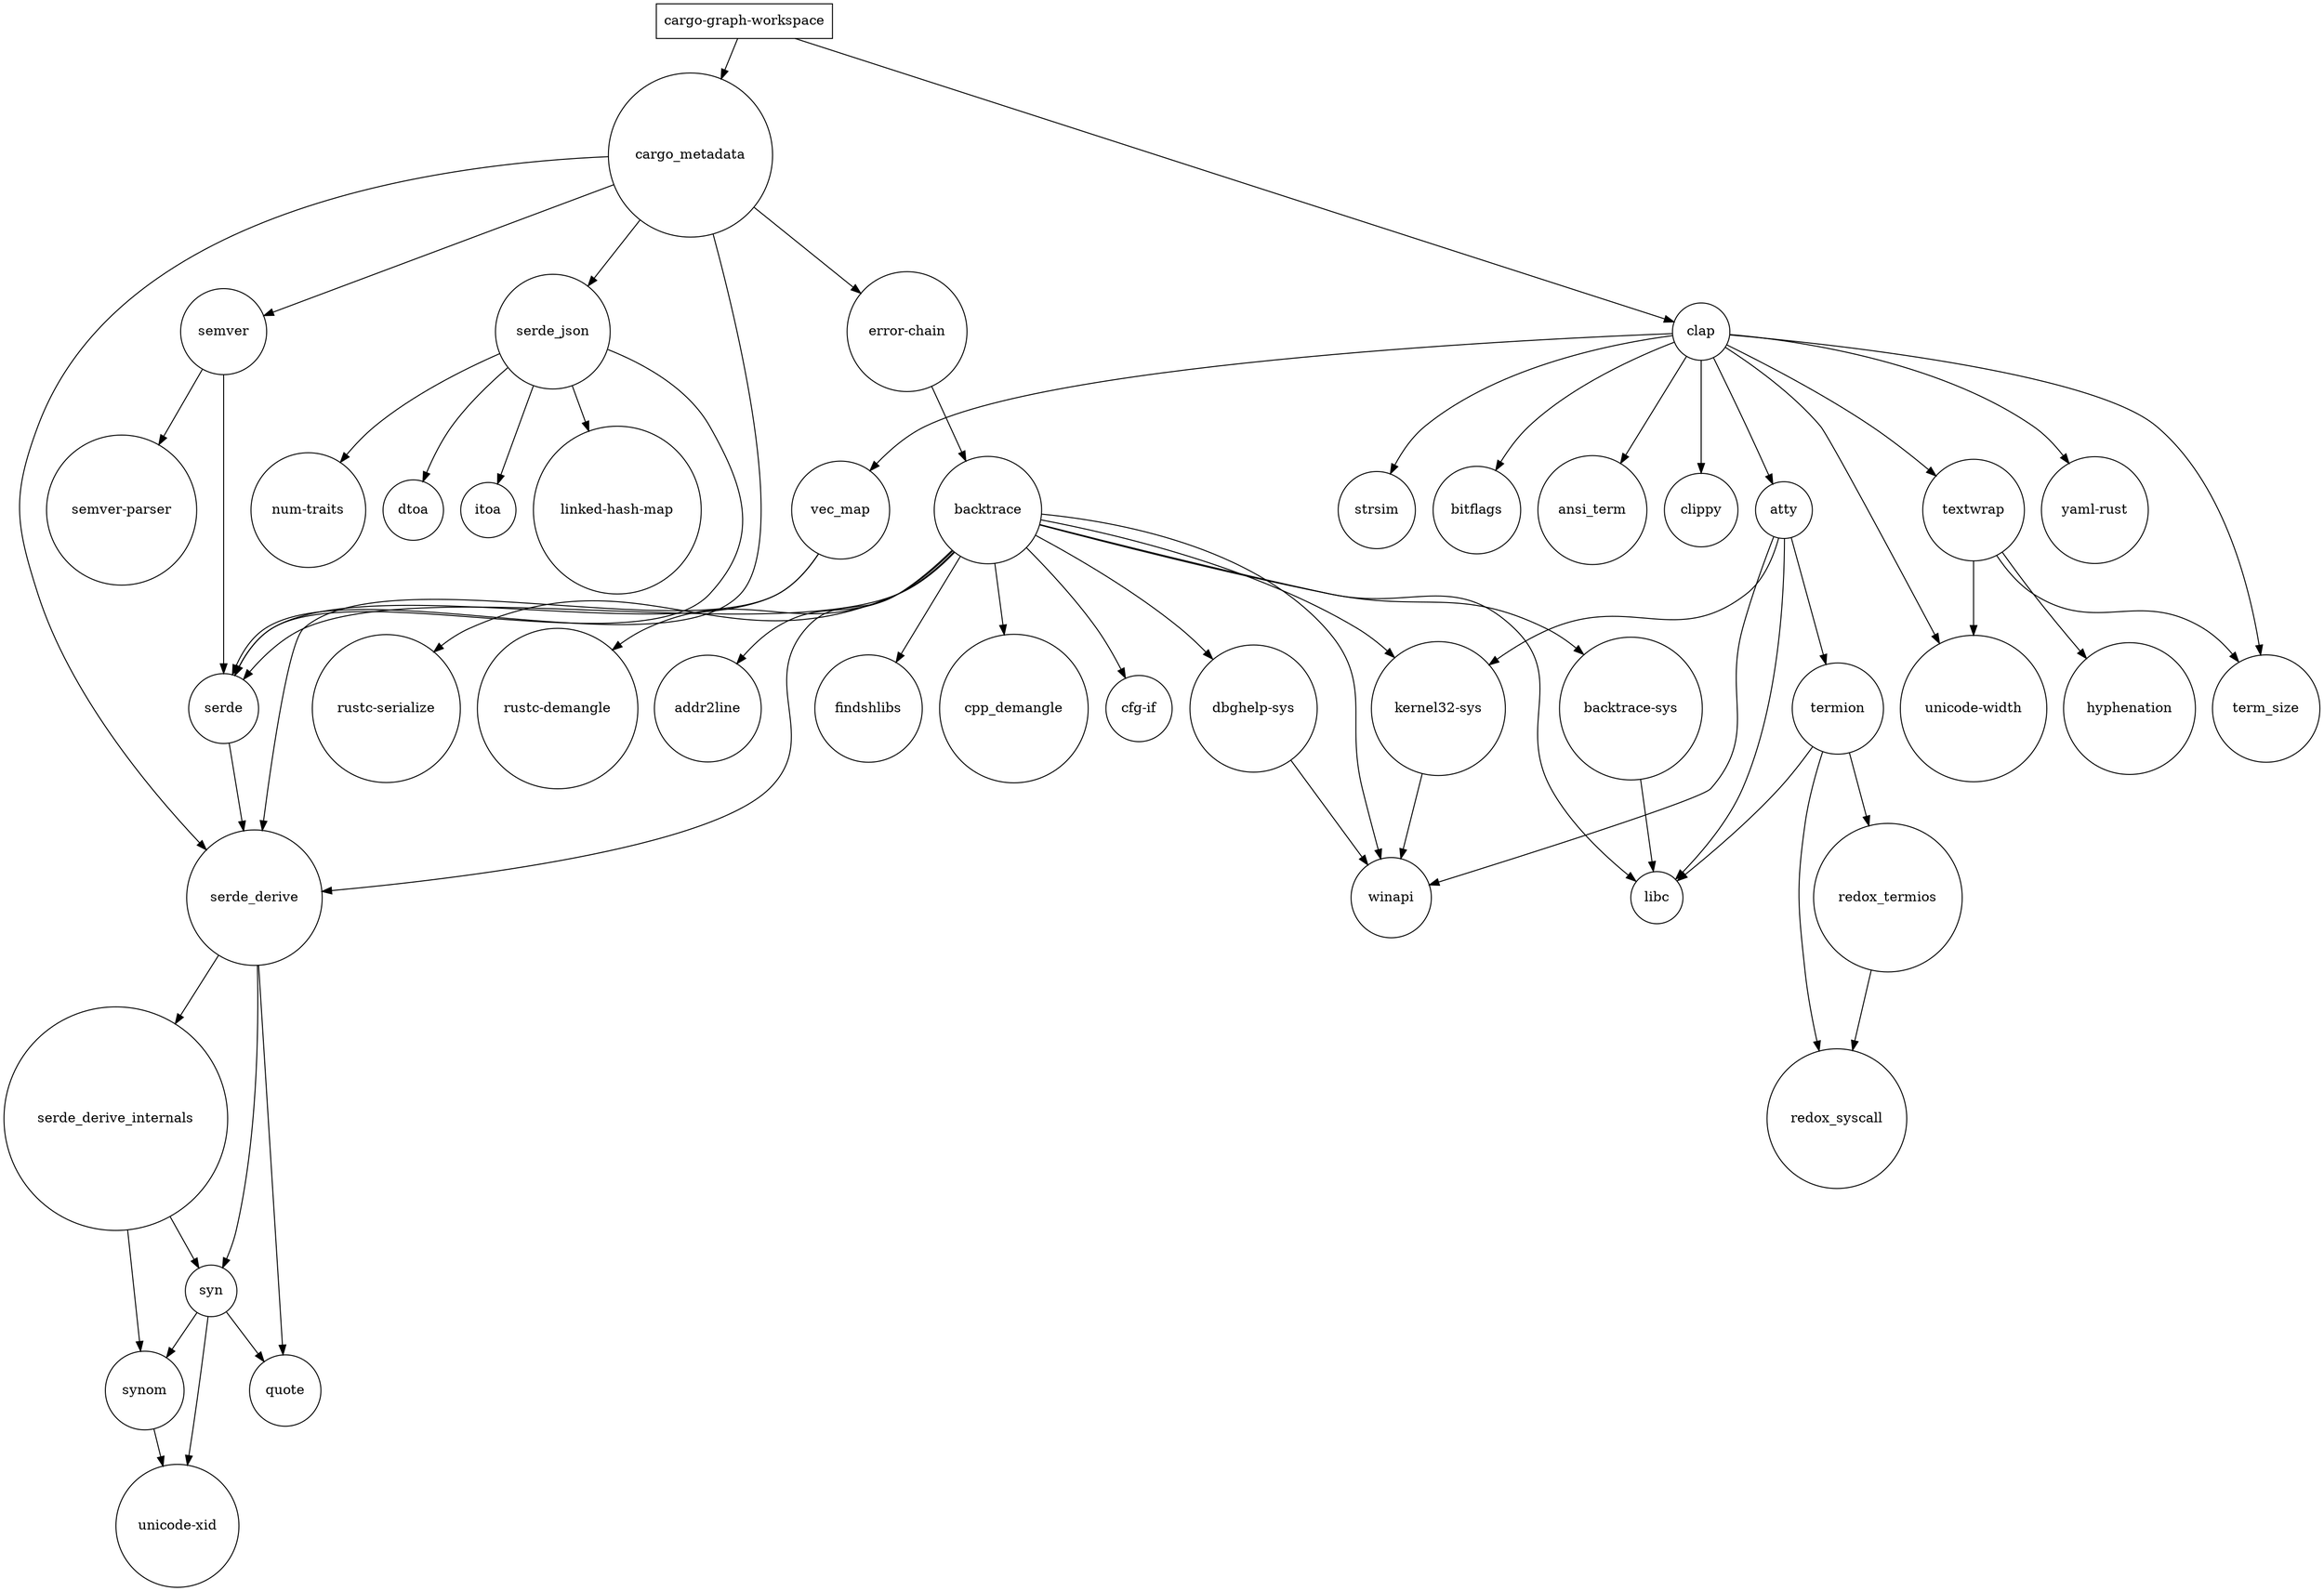 digraph DepGraph {
	mincross = 2.0;
	ratio = "auto";
	"num-traits" [shape=circle];
	"dtoa" [shape=circle];
	"strsim" [shape=circle];
	"findshlibs" [shape=circle];
	"redox_syscall" [shape=circle];
	"dbghelp-sys" [shape=circle];
	"redox_termios" [shape=circle];
	"itoa" [shape=circle];
	"semver-parser" [shape=circle];
	"kernel32-sys" [shape=circle];
	"winapi" [shape=circle];
	"textwrap" [shape=circle];
	"bitflags" [shape=circle];
	"serde_derive" [shape=circle];
	"ansi_term" [shape=circle];
	"semver" [shape=circle];
	"libc" [shape=circle];
	"cpp_demangle" [shape=circle];
	"cfg-if" [shape=circle];
	"syn" [shape=circle];
	"backtrace" [shape=circle];
	"backtrace-sys" [shape=circle];
	"clippy" [shape=circle];
	"hyphenation" [shape=circle];
	"rustc-serialize" [shape=circle];
	"quote" [shape=circle];
	"unicode-width" [shape=circle];
	"serde_json" [shape=circle];
	"linked-hash-map" [shape=circle];
	"synom" [shape=circle];
	"rustc-demangle" [shape=circle];
	"atty" [shape=circle];
	"unicode-xid" [shape=circle];
	"term_size" [shape=circle];
	"cargo-graph-workspace" [shape=box];
	"termion" [shape=circle];
	"yaml-rust" [shape=circle];
	"cargo_metadata" [shape=circle];
	"serde_derive_internals" [shape=circle];
	"addr2line" [shape=circle];
	"vec_map" [shape=circle];
	"clap" [shape=circle];
	"serde" [shape=circle];
	"error-chain" [shape=circle];
	"vec_map" -> "serde_derive" [weight=1];
	"backtrace" -> "serde_derive" [weight=1];
	"cargo-graph-workspace" -> "clap" [weight=1];
	"synom" -> "unicode-xid" [weight=1];
	"termion" -> "redox_syscall" [weight=1];
	"cargo_metadata" -> "serde_json" [weight=1];
	"termion" -> "redox_termios" [weight=1];
	"serde" -> "serde_derive" [weight=1];
	"cargo_metadata" -> "serde" [weight=1];
	"serde_json" -> "itoa" [weight=1];
	"redox_termios" -> "redox_syscall" [weight=1];
	"clap" -> "textwrap" [weight=1];
	"backtrace" -> "findshlibs" [weight=1];
	"textwrap" -> "hyphenation" [weight=1];
	"backtrace" -> "kernel32-sys" [weight=1];
	"backtrace-sys" -> "libc" [weight=1];
	"clap" -> "vec_map" [weight=1];
	"dbghelp-sys" -> "winapi" [weight=1];
	"syn" -> "quote" [weight=1];
	"atty" -> "kernel32-sys" [weight=1];
	"clap" -> "term_size" [weight=1];
	"semver" -> "serde" [weight=1];
	"serde_derive_internals" -> "syn" [weight=1];
	"atty" -> "libc" [weight=1];
	"backtrace" -> "dbghelp-sys" [weight=1];
	"backtrace" -> "rustc-demangle" [weight=1];
	"cargo_metadata" -> "serde_derive" [weight=1];
	"serde_json" -> "serde" [weight=1];
	"atty" -> "termion" [weight=1];
	"cargo_metadata" -> "error-chain" [weight=1];
	"syn" -> "unicode-xid" [weight=1];
	"textwrap" -> "term_size" [weight=1];
	"clap" -> "strsim" [weight=1];
	"serde_json" -> "num-traits" [weight=1];
	"semver" -> "semver-parser" [weight=1];
	"atty" -> "winapi" [weight=1];
	"serde_json" -> "dtoa" [weight=1];
	"serde_json" -> "linked-hash-map" [weight=1];
	"backtrace" -> "libc" [weight=1];
	"serde_derive" -> "syn" [weight=1];
	"termion" -> "libc" [weight=1];
	"backtrace" -> "winapi" [weight=1];
	"vec_map" -> "serde" [weight=1];
	"syn" -> "synom" [weight=1];
	"backtrace" -> "backtrace-sys" [weight=1];
	"clap" -> "atty" [weight=1];
	"backtrace" -> "rustc-serialize" [weight=1];
	"backtrace" -> "addr2line" [weight=1];
	"clap" -> "yaml-rust" [weight=1];
	"error-chain" -> "backtrace" [weight=1];
	"cargo-graph-workspace" -> "cargo_metadata" [weight=1];
	"clap" -> "clippy" [weight=1];
	"backtrace" -> "cfg-if" [weight=1];
	"cargo_metadata" -> "semver" [weight=1];
	"clap" -> "unicode-width" [weight=1];
	"kernel32-sys" -> "winapi" [weight=1];
	"clap" -> "ansi_term" [weight=1];
	"textwrap" -> "unicode-width" [weight=1];
	"backtrace" -> "serde" [weight=1];
	"serde_derive" -> "serde_derive_internals" [weight=1];
	"serde_derive_internals" -> "synom" [weight=1];
	"serde_derive" -> "quote" [weight=1];
	"backtrace" -> "cpp_demangle" [weight=1];
	"clap" -> "bitflags" [weight=1];
}
